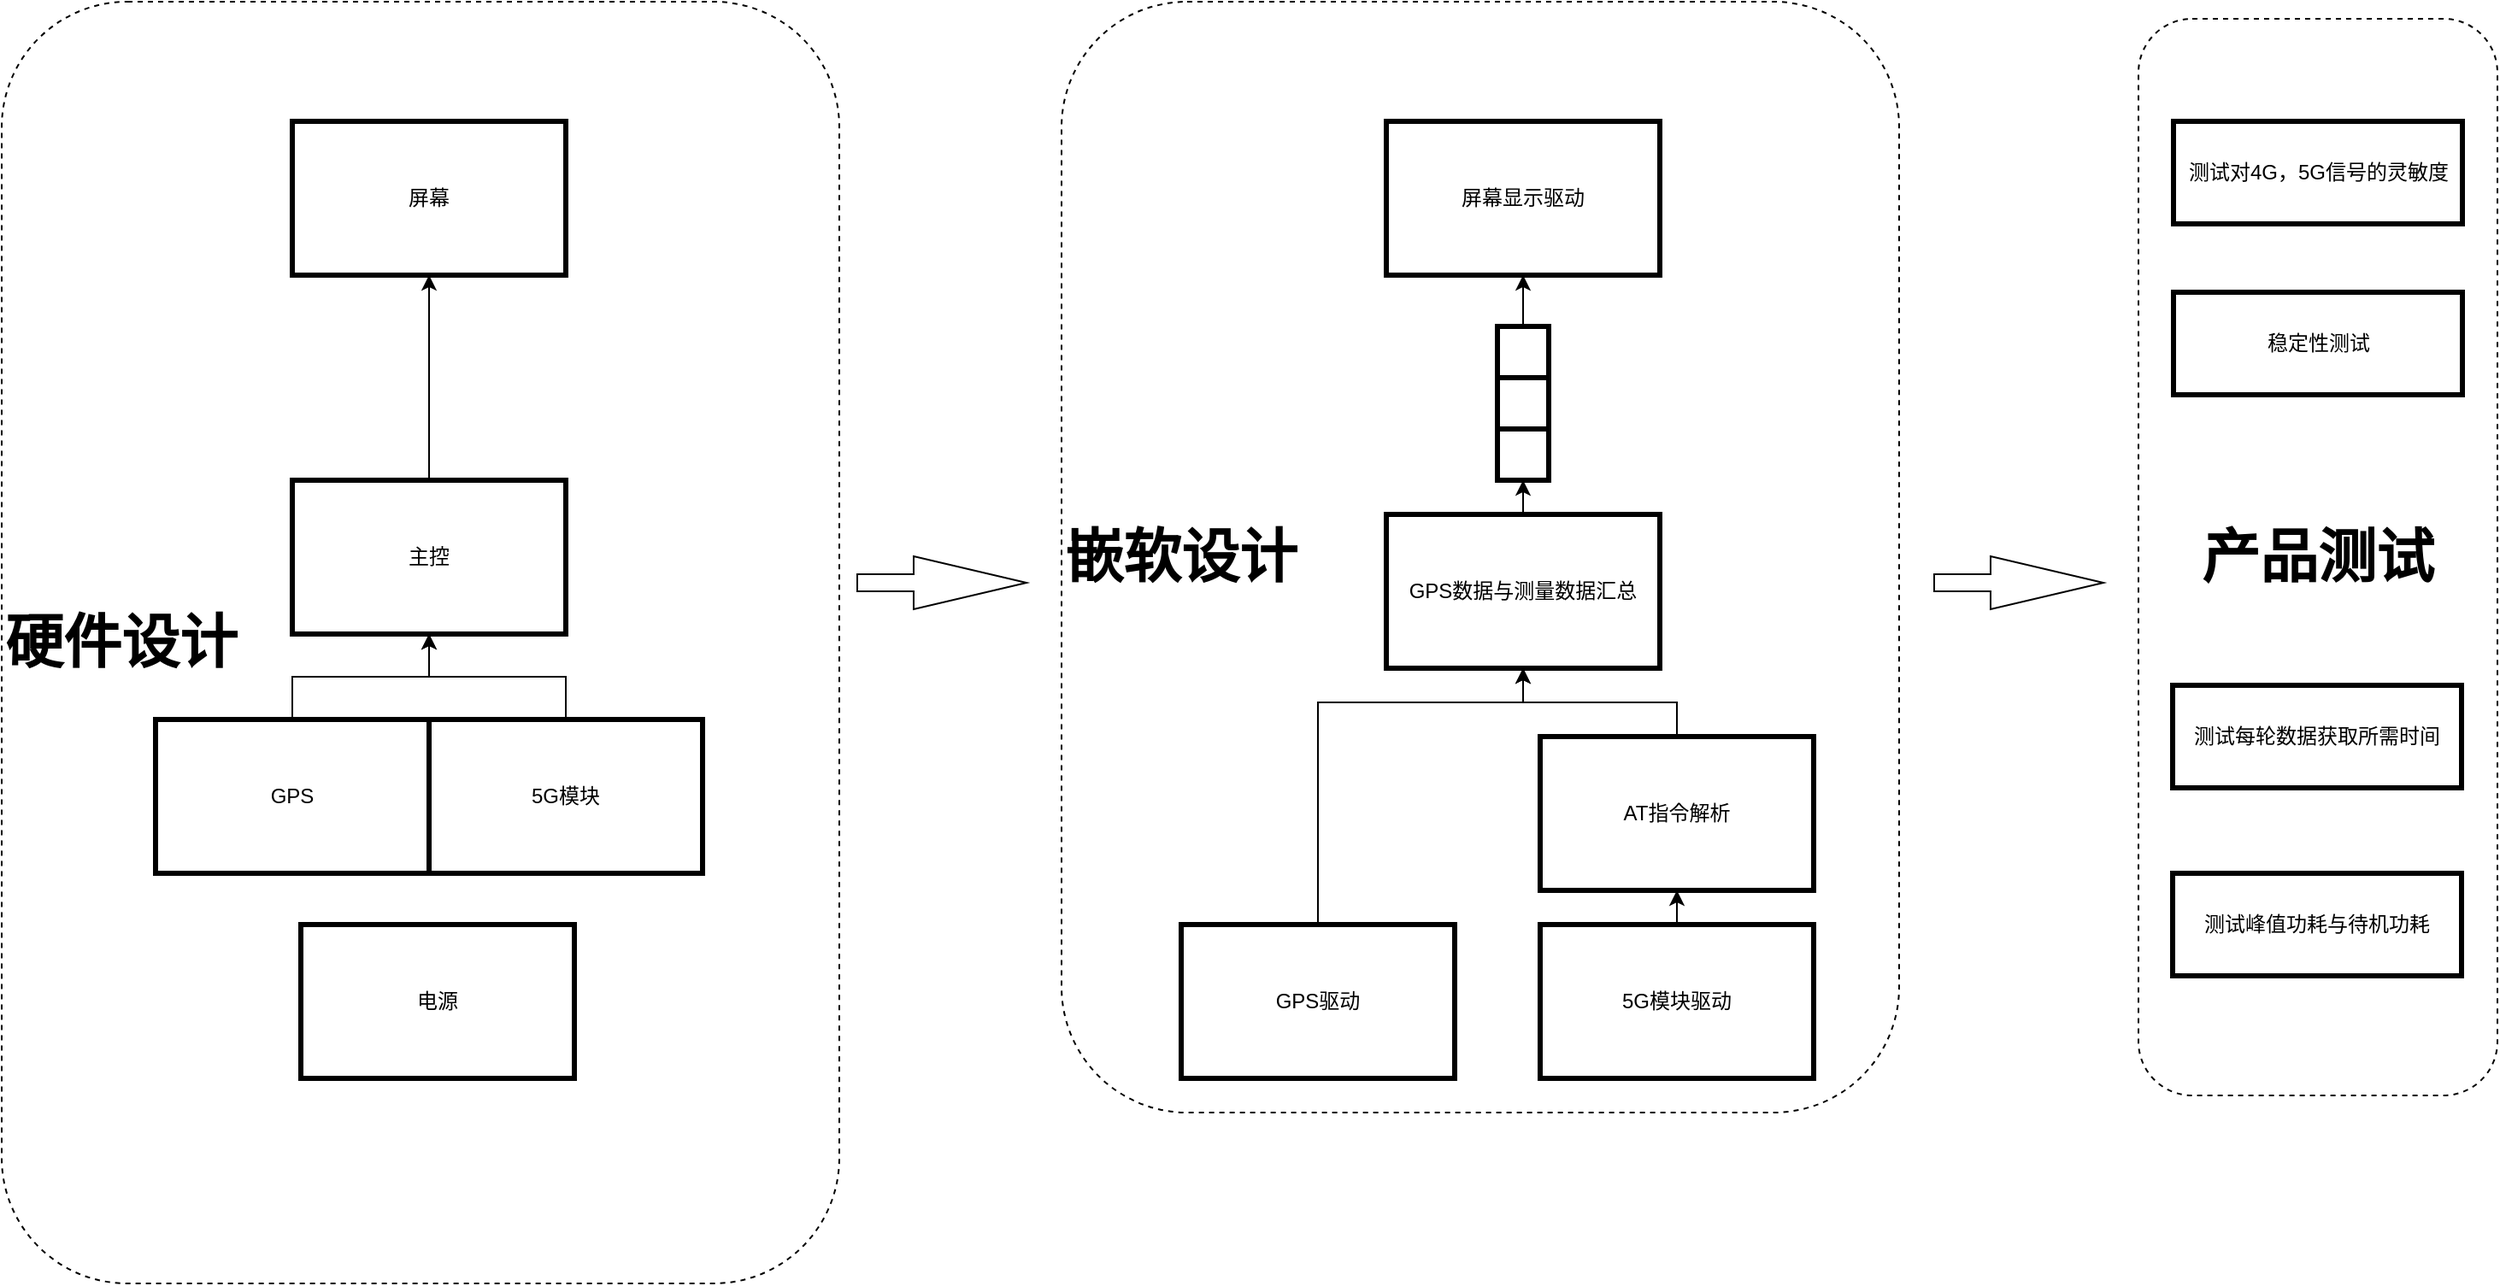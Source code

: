 <mxfile version="24.7.17">
  <diagram name="Page-1" id="vF1e-IQdxl3340B9SgoG">
    <mxGraphModel dx="1379" dy="749" grid="1" gridSize="10" guides="1" tooltips="1" connect="1" arrows="1" fold="1" page="1" pageScale="1" pageWidth="2000" pageHeight="2000" math="0" shadow="0">
      <root>
        <mxCell id="0" />
        <mxCell id="1" parent="0" />
        <mxCell id="_K_mtuOuOyrIwBD14WvG-58" value="&lt;span style=&quot;font-size: 34px;&quot;&gt;&lt;b&gt;产品测试&lt;/b&gt;&lt;/span&gt;" style="rounded=1;whiteSpace=wrap;html=1;dashed=1;align=center;" parent="1" vertex="1">
          <mxGeometry x="1350" y="90" width="210" height="630" as="geometry" />
        </mxCell>
        <mxCell id="_K_mtuOuOyrIwBD14WvG-38" value="&lt;sup style=&quot;&quot;&gt;&lt;font style=&quot;font-size: 34px;&quot;&gt;&lt;b&gt;嵌软设计&lt;/b&gt;&lt;/font&gt;&lt;/sup&gt;" style="rounded=1;whiteSpace=wrap;html=1;dashed=1;align=left;" parent="1" vertex="1">
          <mxGeometry x="720" y="80" width="490" height="650" as="geometry" />
        </mxCell>
        <mxCell id="_K_mtuOuOyrIwBD14WvG-19" value="&lt;sup style=&quot;&quot;&gt;&lt;font style=&quot;font-size: 34px;&quot;&gt;&lt;b&gt;硬件设计&lt;/b&gt;&lt;/font&gt;&lt;/sup&gt;" style="rounded=1;whiteSpace=wrap;html=1;dashed=1;align=left;" parent="1" vertex="1">
          <mxGeometry x="100" y="80" width="490" height="750" as="geometry" />
        </mxCell>
        <mxCell id="_K_mtuOuOyrIwBD14WvG-11" value="屏幕" style="rounded=0;whiteSpace=wrap;html=1;strokeWidth=3;" parent="1" vertex="1">
          <mxGeometry x="270" y="150" width="160" height="90" as="geometry" />
        </mxCell>
        <mxCell id="_K_mtuOuOyrIwBD14WvG-20" style="edgeStyle=orthogonalEdgeStyle;rounded=0;orthogonalLoop=1;jettySize=auto;html=1;exitX=0.5;exitY=0;exitDx=0;exitDy=0;entryX=0.5;entryY=1;entryDx=0;entryDy=0;" parent="1" source="_K_mtuOuOyrIwBD14WvG-13" target="_K_mtuOuOyrIwBD14WvG-11" edge="1">
          <mxGeometry relative="1" as="geometry" />
        </mxCell>
        <mxCell id="_K_mtuOuOyrIwBD14WvG-13" value="主控" style="rounded=0;whiteSpace=wrap;html=1;strokeWidth=3;" parent="1" vertex="1">
          <mxGeometry x="270" y="360" width="160" height="90" as="geometry" />
        </mxCell>
        <mxCell id="_K_mtuOuOyrIwBD14WvG-14" value="电源" style="rounded=0;whiteSpace=wrap;html=1;strokeWidth=3;" parent="1" vertex="1">
          <mxGeometry x="275" y="620" width="160" height="90" as="geometry" />
        </mxCell>
        <mxCell id="_K_mtuOuOyrIwBD14WvG-25" style="edgeStyle=orthogonalEdgeStyle;rounded=0;orthogonalLoop=1;jettySize=auto;html=1;exitX=0.5;exitY=0;exitDx=0;exitDy=0;entryX=0.5;entryY=1;entryDx=0;entryDy=0;" parent="1" source="_K_mtuOuOyrIwBD14WvG-15" target="_K_mtuOuOyrIwBD14WvG-13" edge="1">
          <mxGeometry relative="1" as="geometry" />
        </mxCell>
        <mxCell id="_K_mtuOuOyrIwBD14WvG-15" value="5G模块" style="rounded=0;whiteSpace=wrap;html=1;strokeWidth=3;" parent="1" vertex="1">
          <mxGeometry x="350" y="500" width="160" height="90" as="geometry" />
        </mxCell>
        <mxCell id="_K_mtuOuOyrIwBD14WvG-24" style="edgeStyle=orthogonalEdgeStyle;rounded=0;orthogonalLoop=1;jettySize=auto;html=1;exitX=0.5;exitY=0;exitDx=0;exitDy=0;entryX=0.5;entryY=1;entryDx=0;entryDy=0;" parent="1" source="_K_mtuOuOyrIwBD14WvG-16" target="_K_mtuOuOyrIwBD14WvG-13" edge="1">
          <mxGeometry relative="1" as="geometry" />
        </mxCell>
        <mxCell id="_K_mtuOuOyrIwBD14WvG-16" value="GPS" style="rounded=0;whiteSpace=wrap;html=1;strokeWidth=3;" parent="1" vertex="1">
          <mxGeometry x="190" y="500" width="160" height="90" as="geometry" />
        </mxCell>
        <mxCell id="_K_mtuOuOyrIwBD14WvG-33" style="edgeStyle=orthogonalEdgeStyle;rounded=0;orthogonalLoop=1;jettySize=auto;html=1;exitX=0.5;exitY=0;exitDx=0;exitDy=0;entryX=0.5;entryY=1;entryDx=0;entryDy=0;" parent="1" source="_K_mtuOuOyrIwBD14WvG-27" target="_K_mtuOuOyrIwBD14WvG-30" edge="1">
          <mxGeometry relative="1" as="geometry" />
        </mxCell>
        <mxCell id="_K_mtuOuOyrIwBD14WvG-27" value="5G模块驱动" style="rounded=0;whiteSpace=wrap;html=1;strokeWidth=3;" parent="1" vertex="1">
          <mxGeometry x="1000" y="620" width="160" height="90" as="geometry" />
        </mxCell>
        <mxCell id="_K_mtuOuOyrIwBD14WvG-29" value="屏幕显示驱动" style="rounded=0;whiteSpace=wrap;html=1;strokeWidth=3;" parent="1" vertex="1">
          <mxGeometry x="910" y="150" width="160" height="90" as="geometry" />
        </mxCell>
        <mxCell id="_K_mtuOuOyrIwBD14WvG-43" style="edgeStyle=orthogonalEdgeStyle;rounded=0;orthogonalLoop=1;jettySize=auto;html=1;exitX=0.5;exitY=0;exitDx=0;exitDy=0;entryX=0.5;entryY=1;entryDx=0;entryDy=0;" parent="1" source="_K_mtuOuOyrIwBD14WvG-30" target="_K_mtuOuOyrIwBD14WvG-31" edge="1">
          <mxGeometry relative="1" as="geometry" />
        </mxCell>
        <mxCell id="_K_mtuOuOyrIwBD14WvG-30" value="AT指令解析" style="rounded=0;whiteSpace=wrap;html=1;strokeWidth=3;" parent="1" vertex="1">
          <mxGeometry x="1000" y="510" width="160" height="90" as="geometry" />
        </mxCell>
        <mxCell id="_K_mtuOuOyrIwBD14WvG-47" style="edgeStyle=orthogonalEdgeStyle;rounded=0;orthogonalLoop=1;jettySize=auto;html=1;exitX=0.5;exitY=0;exitDx=0;exitDy=0;entryX=0.5;entryY=1;entryDx=0;entryDy=0;" parent="1" source="_K_mtuOuOyrIwBD14WvG-31" target="_K_mtuOuOyrIwBD14WvG-44" edge="1">
          <mxGeometry relative="1" as="geometry" />
        </mxCell>
        <mxCell id="_K_mtuOuOyrIwBD14WvG-31" value="GPS数据与测量数据汇总" style="rounded=0;whiteSpace=wrap;html=1;strokeWidth=3;" parent="1" vertex="1">
          <mxGeometry x="910" y="380" width="160" height="90" as="geometry" />
        </mxCell>
        <mxCell id="_K_mtuOuOyrIwBD14WvG-42" style="edgeStyle=orthogonalEdgeStyle;rounded=0;orthogonalLoop=1;jettySize=auto;html=1;exitX=0.5;exitY=0;exitDx=0;exitDy=0;entryX=0.5;entryY=1;entryDx=0;entryDy=0;" parent="1" source="_K_mtuOuOyrIwBD14WvG-32" target="_K_mtuOuOyrIwBD14WvG-31" edge="1">
          <mxGeometry relative="1" as="geometry">
            <Array as="points">
              <mxPoint x="870" y="490" />
              <mxPoint x="990" y="490" />
            </Array>
          </mxGeometry>
        </mxCell>
        <mxCell id="_K_mtuOuOyrIwBD14WvG-32" value="GPS驱动" style="rounded=0;whiteSpace=wrap;html=1;strokeWidth=3;" parent="1" vertex="1">
          <mxGeometry x="790" y="620" width="160" height="90" as="geometry" />
        </mxCell>
        <mxCell id="_K_mtuOuOyrIwBD14WvG-44" value="" style="rounded=0;whiteSpace=wrap;html=1;strokeWidth=3;" parent="1" vertex="1">
          <mxGeometry x="975" y="270" width="30" height="90" as="geometry" />
        </mxCell>
        <mxCell id="_K_mtuOuOyrIwBD14WvG-48" style="edgeStyle=orthogonalEdgeStyle;rounded=0;orthogonalLoop=1;jettySize=auto;html=1;exitX=0.5;exitY=0;exitDx=0;exitDy=0;" parent="1" source="_K_mtuOuOyrIwBD14WvG-45" target="_K_mtuOuOyrIwBD14WvG-29" edge="1">
          <mxGeometry relative="1" as="geometry" />
        </mxCell>
        <mxCell id="_K_mtuOuOyrIwBD14WvG-45" value="" style="rounded=0;whiteSpace=wrap;html=1;strokeWidth=3;" parent="1" vertex="1">
          <mxGeometry x="975" y="270" width="30" height="30" as="geometry" />
        </mxCell>
        <mxCell id="_K_mtuOuOyrIwBD14WvG-46" value="" style="rounded=0;whiteSpace=wrap;html=1;strokeWidth=3;" parent="1" vertex="1">
          <mxGeometry x="975" y="300" width="30" height="30" as="geometry" />
        </mxCell>
        <mxCell id="_K_mtuOuOyrIwBD14WvG-52" value="" style="shape=flexArrow;endArrow=classic;html=1;rounded=0;width=10;endSize=21.67;" parent="1" edge="1">
          <mxGeometry width="50" height="50" relative="1" as="geometry">
            <mxPoint x="600" y="420" as="sourcePoint" />
            <mxPoint x="700" y="420" as="targetPoint" />
          </mxGeometry>
        </mxCell>
        <mxCell id="_K_mtuOuOyrIwBD14WvG-54" value="测试对4G，5G信号的灵敏度" style="rounded=0;whiteSpace=wrap;html=1;strokeWidth=3;" parent="1" vertex="1">
          <mxGeometry x="1370.5" y="150" width="169" height="60" as="geometry" />
        </mxCell>
        <mxCell id="_K_mtuOuOyrIwBD14WvG-55" value="稳定性测试" style="rounded=0;whiteSpace=wrap;html=1;strokeWidth=3;" parent="1" vertex="1">
          <mxGeometry x="1370.5" y="250" width="169" height="60" as="geometry" />
        </mxCell>
        <mxCell id="_K_mtuOuOyrIwBD14WvG-56" value="测试每轮数据获取所需时间" style="rounded=0;whiteSpace=wrap;html=1;strokeWidth=3;" parent="1" vertex="1">
          <mxGeometry x="1370" y="480" width="169" height="60" as="geometry" />
        </mxCell>
        <mxCell id="_K_mtuOuOyrIwBD14WvG-57" value="测试峰值功耗与待机功耗" style="rounded=0;whiteSpace=wrap;html=1;strokeWidth=3;" parent="1" vertex="1">
          <mxGeometry x="1370" y="590" width="169" height="60" as="geometry" />
        </mxCell>
        <mxCell id="_K_mtuOuOyrIwBD14WvG-59" value="" style="shape=flexArrow;endArrow=classic;html=1;rounded=0;width=10;endSize=21.67;" parent="1" edge="1">
          <mxGeometry width="50" height="50" relative="1" as="geometry">
            <mxPoint x="1230" y="420" as="sourcePoint" />
            <mxPoint x="1330" y="420" as="targetPoint" />
          </mxGeometry>
        </mxCell>
      </root>
    </mxGraphModel>
  </diagram>
</mxfile>

